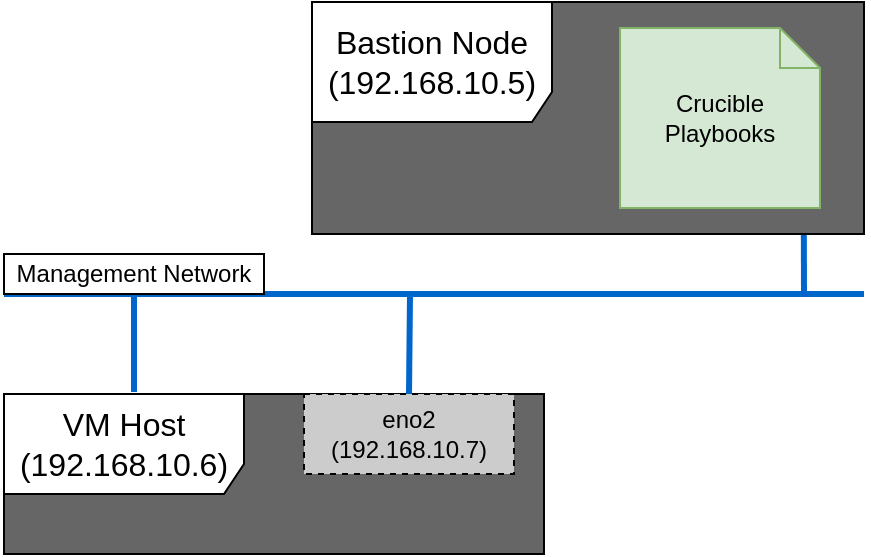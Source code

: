 <mxfile version="15.2.5" type="device"><diagram id="h0JdqNAmn9n_qP743IF8" name="Page-1"><mxGraphModel dx="1106" dy="876" grid="1" gridSize="10" guides="1" tooltips="1" connect="1" arrows="1" fold="1" page="1" pageScale="1" pageWidth="827" pageHeight="1169" background="none" math="0" shadow="0"><root><mxCell id="0"/><mxCell id="1" parent="0"/><mxCell id="iGRb7ounzg9Hb3tM6HVe-17" value="&lt;span style=&quot;font-size: 16px&quot;&gt;VM Host&lt;br&gt;(192.168.10.6)&lt;br&gt;&lt;/span&gt;" style="shape=umlFrame;whiteSpace=wrap;html=1;width=120;height=50;swimlaneFillColor=#666;" parent="1" vertex="1"><mxGeometry x="40" y="410" width="270" height="80" as="geometry"/></mxCell><mxCell id="iGRb7ounzg9Hb3tM6HVe-19" value="" style="endArrow=none;html=1;strokeWidth=3;strokeColor=#0066CC;" parent="1" edge="1"><mxGeometry width="50" height="50" relative="1" as="geometry"><mxPoint x="40" y="360" as="sourcePoint"/><mxPoint x="470" y="360" as="targetPoint"/></mxGeometry></mxCell><mxCell id="iGRb7ounzg9Hb3tM6HVe-21" value="eno2&lt;br&gt;(192.168.10.7)" style="rounded=0;whiteSpace=wrap;html=1;dashed=1;fillColor=#CCC;" parent="1" vertex="1"><mxGeometry x="190" y="410" width="105" height="40" as="geometry"/></mxCell><mxCell id="iGRb7ounzg9Hb3tM6HVe-26" value="" style="endArrow=none;html=1;strokeWidth=3;entryX=0.5;entryY=1;entryDx=0;entryDy=0;strokeColor=#0066CC;" parent="1" target="iGRb7ounzg9Hb3tM6HVe-32" edge="1"><mxGeometry width="50" height="50" relative="1" as="geometry"><mxPoint x="105" y="409" as="sourcePoint"/><mxPoint x="109" y="360" as="targetPoint"/></mxGeometry></mxCell><mxCell id="iGRb7ounzg9Hb3tM6HVe-28" value="" style="endArrow=none;html=1;entryX=0.5;entryY=0;entryDx=0;entryDy=0;strokeWidth=3;strokeColor=#0066CC;" parent="1" target="iGRb7ounzg9Hb3tM6HVe-21" edge="1"><mxGeometry width="50" height="50" relative="1" as="geometry"><mxPoint x="243" y="360" as="sourcePoint"/><mxPoint x="255" y="410" as="targetPoint"/></mxGeometry></mxCell><mxCell id="iGRb7ounzg9Hb3tM6HVe-32" value="Management Network" style="rounded=0;whiteSpace=wrap;html=1;" parent="1" vertex="1"><mxGeometry x="40" y="340" width="130" height="20" as="geometry"/></mxCell><mxCell id="iGRb7ounzg9Hb3tM6HVe-33" value="" style="endArrow=none;html=1;strokeWidth=3;entryX=0.891;entryY=1;entryDx=0;entryDy=0;entryPerimeter=0;strokeColor=#0066CC;" parent="1" target="iGRb7ounzg9Hb3tM6HVe-12" edge="1"><mxGeometry width="50" height="50" relative="1" as="geometry"><mxPoint x="440" y="360" as="sourcePoint"/><mxPoint x="545" y="339" as="targetPoint"/></mxGeometry></mxCell><mxCell id="iGRb7ounzg9Hb3tM6HVe-12" value="&lt;font style=&quot;font-size: 16px&quot;&gt;Bastion Node&lt;br&gt;(192.168.10.5)&lt;br&gt;&lt;/font&gt;" style="shape=umlFrame;whiteSpace=wrap;html=1;width=120;height=60;swimlaneFillColor=#666666;" parent="1" vertex="1"><mxGeometry x="194" y="214" width="276" height="116" as="geometry"/></mxCell><mxCell id="iGRb7ounzg9Hb3tM6HVe-5" value="Crucible Playbooks" style="shape=note;size=20;whiteSpace=wrap;html=1;fillColor=#d5e8d4;strokeColor=#82b366;" parent="1" vertex="1"><mxGeometry x="348" y="227" width="100" height="90" as="geometry"/></mxCell></root></mxGraphModel></diagram></mxfile>